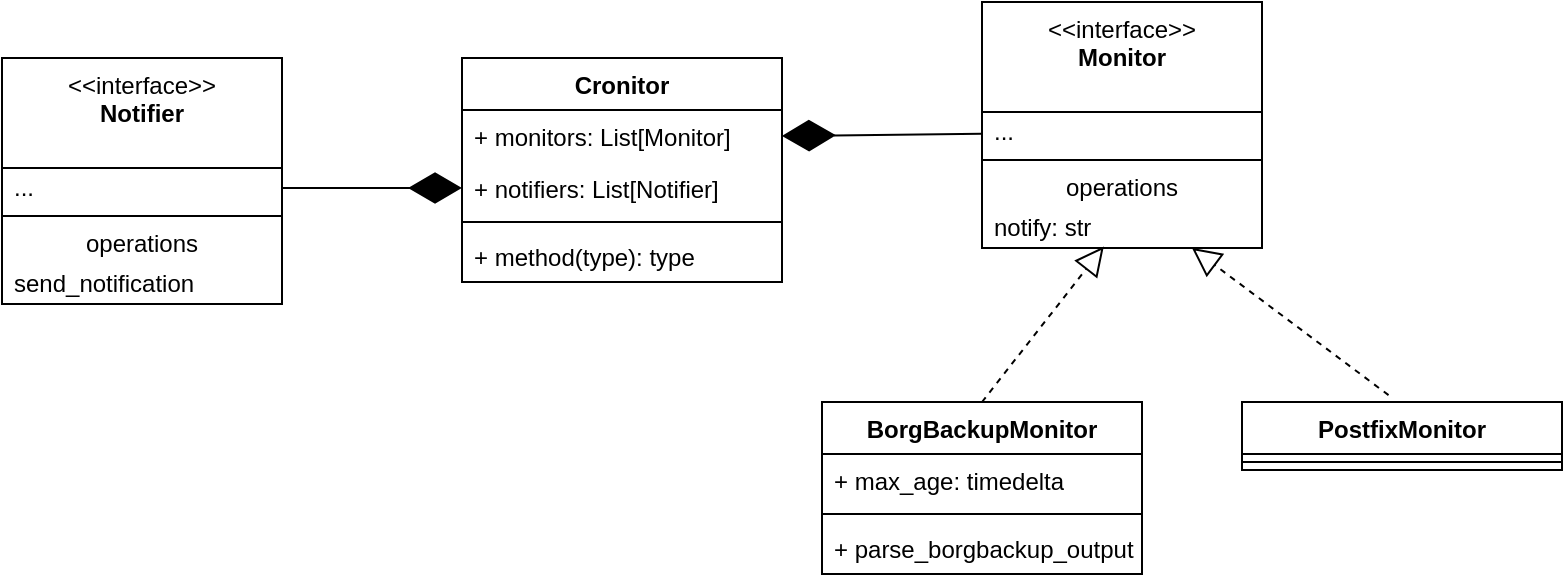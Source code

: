 <mxfile version="21.3.7" type="device">
  <diagram name="Page-1" id="byot-5jMpjnqhzlrS3mA">
    <mxGraphModel dx="1434" dy="991" grid="1" gridSize="10" guides="1" tooltips="1" connect="1" arrows="1" fold="1" page="1" pageScale="1" pageWidth="850" pageHeight="1100" math="0" shadow="0">
      <root>
        <mxCell id="0" />
        <mxCell id="1" parent="0" />
        <mxCell id="zrV369GnkvBaJ8Sdsj-P-10" value="Cronitor" style="swimlane;fontStyle=1;align=center;verticalAlign=top;childLayout=stackLayout;horizontal=1;startSize=26;horizontalStack=0;resizeParent=1;resizeParentMax=0;resizeLast=0;collapsible=1;marginBottom=0;whiteSpace=wrap;html=1;" vertex="1" parent="1">
          <mxGeometry x="280" y="438" width="160" height="112" as="geometry" />
        </mxCell>
        <mxCell id="zrV369GnkvBaJ8Sdsj-P-37" value="+ monitors: List[Monitor]" style="text;strokeColor=none;fillColor=none;align=left;verticalAlign=top;spacingLeft=4;spacingRight=4;overflow=hidden;rotatable=0;points=[[0,0.5],[1,0.5]];portConstraint=eastwest;whiteSpace=wrap;html=1;" vertex="1" parent="zrV369GnkvBaJ8Sdsj-P-10">
          <mxGeometry y="26" width="160" height="26" as="geometry" />
        </mxCell>
        <mxCell id="zrV369GnkvBaJ8Sdsj-P-11" value="+ notifiers: List[Notifier]" style="text;strokeColor=none;fillColor=none;align=left;verticalAlign=top;spacingLeft=4;spacingRight=4;overflow=hidden;rotatable=0;points=[[0,0.5],[1,0.5]];portConstraint=eastwest;whiteSpace=wrap;html=1;" vertex="1" parent="zrV369GnkvBaJ8Sdsj-P-10">
          <mxGeometry y="52" width="160" height="26" as="geometry" />
        </mxCell>
        <mxCell id="zrV369GnkvBaJ8Sdsj-P-12" value="" style="line;strokeWidth=1;fillColor=none;align=left;verticalAlign=middle;spacingTop=-1;spacingLeft=3;spacingRight=3;rotatable=0;labelPosition=right;points=[];portConstraint=eastwest;strokeColor=inherit;" vertex="1" parent="zrV369GnkvBaJ8Sdsj-P-10">
          <mxGeometry y="78" width="160" height="8" as="geometry" />
        </mxCell>
        <mxCell id="zrV369GnkvBaJ8Sdsj-P-13" value="+ method(type): type" style="text;strokeColor=none;fillColor=none;align=left;verticalAlign=top;spacingLeft=4;spacingRight=4;overflow=hidden;rotatable=0;points=[[0,0.5],[1,0.5]];portConstraint=eastwest;whiteSpace=wrap;html=1;" vertex="1" parent="zrV369GnkvBaJ8Sdsj-P-10">
          <mxGeometry y="86" width="160" height="26" as="geometry" />
        </mxCell>
        <mxCell id="zrV369GnkvBaJ8Sdsj-P-16" value="" style="endArrow=diamondThin;endFill=1;endSize=24;html=1;rounded=0;entryX=1;entryY=0.5;entryDx=0;entryDy=0;" edge="1" parent="1" source="zrV369GnkvBaJ8Sdsj-P-21" target="zrV369GnkvBaJ8Sdsj-P-37">
          <mxGeometry width="160" relative="1" as="geometry">
            <mxPoint x="535" y="515" as="sourcePoint" />
            <mxPoint x="610" y="510" as="targetPoint" />
          </mxGeometry>
        </mxCell>
        <mxCell id="zrV369GnkvBaJ8Sdsj-P-17" value="&amp;lt;&amp;lt;interface&amp;gt;&amp;gt;&lt;br&gt;&lt;b&gt;Monitor&lt;/b&gt;" style="swimlane;fontStyle=0;align=center;verticalAlign=top;childLayout=stackLayout;horizontal=1;startSize=55;horizontalStack=0;resizeParent=1;resizeParentMax=0;resizeLast=0;collapsible=0;marginBottom=0;html=1;whiteSpace=wrap;" vertex="1" parent="1">
          <mxGeometry x="540" y="410" width="140" height="123" as="geometry" />
        </mxCell>
        <mxCell id="zrV369GnkvBaJ8Sdsj-P-21" value="..." style="text;html=1;strokeColor=none;fillColor=none;align=left;verticalAlign=middle;spacingLeft=4;spacingRight=4;overflow=hidden;rotatable=0;points=[[0,0.5],[1,0.5]];portConstraint=eastwest;whiteSpace=wrap;" vertex="1" parent="zrV369GnkvBaJ8Sdsj-P-17">
          <mxGeometry y="55" width="140" height="20" as="geometry" />
        </mxCell>
        <mxCell id="zrV369GnkvBaJ8Sdsj-P-22" value="" style="line;strokeWidth=1;fillColor=none;align=left;verticalAlign=middle;spacingTop=-1;spacingLeft=3;spacingRight=3;rotatable=0;labelPosition=right;points=[];portConstraint=eastwest;" vertex="1" parent="zrV369GnkvBaJ8Sdsj-P-17">
          <mxGeometry y="75" width="140" height="8" as="geometry" />
        </mxCell>
        <mxCell id="zrV369GnkvBaJ8Sdsj-P-23" value="operations" style="text;html=1;strokeColor=none;fillColor=none;align=center;verticalAlign=middle;spacingLeft=4;spacingRight=4;overflow=hidden;rotatable=0;points=[[0,0.5],[1,0.5]];portConstraint=eastwest;whiteSpace=wrap;" vertex="1" parent="zrV369GnkvBaJ8Sdsj-P-17">
          <mxGeometry y="83" width="140" height="20" as="geometry" />
        </mxCell>
        <mxCell id="zrV369GnkvBaJ8Sdsj-P-25" value="notify: str" style="text;html=1;strokeColor=none;fillColor=none;align=left;verticalAlign=middle;spacingLeft=4;spacingRight=4;overflow=hidden;rotatable=0;points=[[0,0.5],[1,0.5]];portConstraint=eastwest;whiteSpace=wrap;" vertex="1" parent="zrV369GnkvBaJ8Sdsj-P-17">
          <mxGeometry y="103" width="140" height="20" as="geometry" />
        </mxCell>
        <mxCell id="zrV369GnkvBaJ8Sdsj-P-26" value="BorgBackupMonitor" style="swimlane;fontStyle=1;align=center;verticalAlign=top;childLayout=stackLayout;horizontal=1;startSize=26;horizontalStack=0;resizeParent=1;resizeParentMax=0;resizeLast=0;collapsible=1;marginBottom=0;whiteSpace=wrap;html=1;" vertex="1" parent="1">
          <mxGeometry x="460" y="610" width="160" height="86" as="geometry" />
        </mxCell>
        <mxCell id="zrV369GnkvBaJ8Sdsj-P-27" value="+ max_age: timedelta" style="text;strokeColor=none;fillColor=none;align=left;verticalAlign=top;spacingLeft=4;spacingRight=4;overflow=hidden;rotatable=0;points=[[0,0.5],[1,0.5]];portConstraint=eastwest;whiteSpace=wrap;html=1;" vertex="1" parent="zrV369GnkvBaJ8Sdsj-P-26">
          <mxGeometry y="26" width="160" height="26" as="geometry" />
        </mxCell>
        <mxCell id="zrV369GnkvBaJ8Sdsj-P-28" value="" style="line;strokeWidth=1;fillColor=none;align=left;verticalAlign=middle;spacingTop=-1;spacingLeft=3;spacingRight=3;rotatable=0;labelPosition=right;points=[];portConstraint=eastwest;strokeColor=inherit;" vertex="1" parent="zrV369GnkvBaJ8Sdsj-P-26">
          <mxGeometry y="52" width="160" height="8" as="geometry" />
        </mxCell>
        <mxCell id="zrV369GnkvBaJ8Sdsj-P-29" value="+ parse_borgbackup_output" style="text;strokeColor=none;fillColor=none;align=left;verticalAlign=top;spacingLeft=4;spacingRight=4;overflow=hidden;rotatable=0;points=[[0,0.5],[1,0.5]];portConstraint=eastwest;whiteSpace=wrap;html=1;" vertex="1" parent="zrV369GnkvBaJ8Sdsj-P-26">
          <mxGeometry y="60" width="160" height="26" as="geometry" />
        </mxCell>
        <mxCell id="zrV369GnkvBaJ8Sdsj-P-30" value="" style="endArrow=block;dashed=1;endFill=0;endSize=12;html=1;rounded=0;entryX=0.435;entryY=0.963;entryDx=0;entryDy=0;entryPerimeter=0;" edge="1" parent="1" target="zrV369GnkvBaJ8Sdsj-P-25">
          <mxGeometry width="160" relative="1" as="geometry">
            <mxPoint x="540" y="610" as="sourcePoint" />
            <mxPoint x="610" y="510" as="targetPoint" />
          </mxGeometry>
        </mxCell>
        <mxCell id="zrV369GnkvBaJ8Sdsj-P-31" value="PostfixMonitor" style="swimlane;fontStyle=1;align=center;verticalAlign=top;childLayout=stackLayout;horizontal=1;startSize=26;horizontalStack=0;resizeParent=1;resizeParentMax=0;resizeLast=0;collapsible=1;marginBottom=0;whiteSpace=wrap;html=1;" vertex="1" parent="1">
          <mxGeometry x="670" y="610" width="160" height="34" as="geometry" />
        </mxCell>
        <mxCell id="zrV369GnkvBaJ8Sdsj-P-33" value="" style="line;strokeWidth=1;fillColor=none;align=left;verticalAlign=middle;spacingTop=-1;spacingLeft=3;spacingRight=3;rotatable=0;labelPosition=right;points=[];portConstraint=eastwest;strokeColor=inherit;" vertex="1" parent="zrV369GnkvBaJ8Sdsj-P-31">
          <mxGeometry y="26" width="160" height="8" as="geometry" />
        </mxCell>
        <mxCell id="zrV369GnkvBaJ8Sdsj-P-35" value="" style="endArrow=block;dashed=1;endFill=0;endSize=12;html=1;rounded=0;exitX=0.458;exitY=-0.101;exitDx=0;exitDy=0;exitPerimeter=0;entryX=0.75;entryY=1;entryDx=0;entryDy=0;" edge="1" parent="1" source="zrV369GnkvBaJ8Sdsj-P-31" target="zrV369GnkvBaJ8Sdsj-P-17">
          <mxGeometry width="160" relative="1" as="geometry">
            <mxPoint x="450" y="510" as="sourcePoint" />
            <mxPoint x="600" y="580" as="targetPoint" />
          </mxGeometry>
        </mxCell>
        <mxCell id="zrV369GnkvBaJ8Sdsj-P-38" value="&amp;lt;&amp;lt;interface&amp;gt;&amp;gt;&lt;br&gt;&lt;b&gt;Notifier&lt;/b&gt;" style="swimlane;fontStyle=0;align=center;verticalAlign=top;childLayout=stackLayout;horizontal=1;startSize=55;horizontalStack=0;resizeParent=1;resizeParentMax=0;resizeLast=0;collapsible=0;marginBottom=0;html=1;whiteSpace=wrap;" vertex="1" parent="1">
          <mxGeometry x="50" y="438" width="140" height="123" as="geometry" />
        </mxCell>
        <mxCell id="zrV369GnkvBaJ8Sdsj-P-39" value="..." style="text;html=1;strokeColor=none;fillColor=none;align=left;verticalAlign=middle;spacingLeft=4;spacingRight=4;overflow=hidden;rotatable=0;points=[[0,0.5],[1,0.5]];portConstraint=eastwest;whiteSpace=wrap;" vertex="1" parent="zrV369GnkvBaJ8Sdsj-P-38">
          <mxGeometry y="55" width="140" height="20" as="geometry" />
        </mxCell>
        <mxCell id="zrV369GnkvBaJ8Sdsj-P-40" value="" style="line;strokeWidth=1;fillColor=none;align=left;verticalAlign=middle;spacingTop=-1;spacingLeft=3;spacingRight=3;rotatable=0;labelPosition=right;points=[];portConstraint=eastwest;" vertex="1" parent="zrV369GnkvBaJ8Sdsj-P-38">
          <mxGeometry y="75" width="140" height="8" as="geometry" />
        </mxCell>
        <mxCell id="zrV369GnkvBaJ8Sdsj-P-41" value="operations" style="text;html=1;strokeColor=none;fillColor=none;align=center;verticalAlign=middle;spacingLeft=4;spacingRight=4;overflow=hidden;rotatable=0;points=[[0,0.5],[1,0.5]];portConstraint=eastwest;whiteSpace=wrap;" vertex="1" parent="zrV369GnkvBaJ8Sdsj-P-38">
          <mxGeometry y="83" width="140" height="20" as="geometry" />
        </mxCell>
        <mxCell id="zrV369GnkvBaJ8Sdsj-P-42" value="send_notification" style="text;html=1;strokeColor=none;fillColor=none;align=left;verticalAlign=middle;spacingLeft=4;spacingRight=4;overflow=hidden;rotatable=0;points=[[0,0.5],[1,0.5]];portConstraint=eastwest;whiteSpace=wrap;" vertex="1" parent="zrV369GnkvBaJ8Sdsj-P-38">
          <mxGeometry y="103" width="140" height="20" as="geometry" />
        </mxCell>
        <mxCell id="zrV369GnkvBaJ8Sdsj-P-43" value="" style="endArrow=diamondThin;endFill=1;endSize=24;html=1;rounded=0;exitX=1;exitY=0.5;exitDx=0;exitDy=0;entryX=0;entryY=0.5;entryDx=0;entryDy=0;" edge="1" parent="1" source="zrV369GnkvBaJ8Sdsj-P-39" target="zrV369GnkvBaJ8Sdsj-P-11">
          <mxGeometry width="160" relative="1" as="geometry">
            <mxPoint x="180" y="492.5" as="sourcePoint" />
            <mxPoint x="270" y="492.5" as="targetPoint" />
          </mxGeometry>
        </mxCell>
      </root>
    </mxGraphModel>
  </diagram>
</mxfile>
